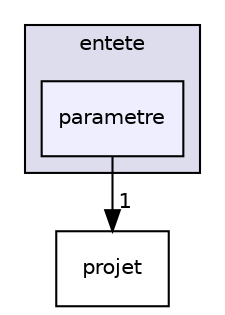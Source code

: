 digraph "entete/parametre" {
  compound=true
  node [ fontsize="10", fontname="Helvetica"];
  edge [ labelfontsize="10", labelfontname="Helvetica"];
  subgraph clusterdir_2db5f1c5034b754c69755a32007f81b7 {
    graph [ bgcolor="#ddddee", pencolor="black", label="entete" fontname="Helvetica", fontsize="10", URL="dir_2db5f1c5034b754c69755a32007f81b7.html"]
  dir_bce673708fae1d82c305080ed9fcc489 [shape=box, label="parametre", style="filled", fillcolor="#eeeeff", pencolor="black", URL="dir_bce673708fae1d82c305080ed9fcc489.html"];
  }
  dir_4d70d51309c71454fccdb5ab7a56e2b3 [shape=box label="projet" URL="dir_4d70d51309c71454fccdb5ab7a56e2b3.html"];
  dir_bce673708fae1d82c305080ed9fcc489->dir_4d70d51309c71454fccdb5ab7a56e2b3 [headlabel="1", labeldistance=1.5 headhref="dir_000014_000015.html"];
}
